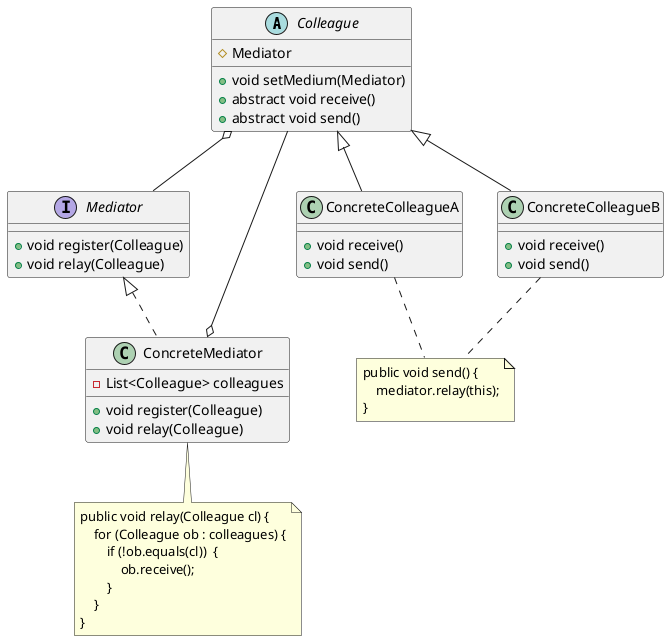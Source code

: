 @startuml

Colleague o-- Mediator
ConcreteMediator o-- Colleague

interface Mediator {
  +void register(Colleague)
  +void relay(Colleague)
}

class ConcreteMediator implements Mediator {
  -List<Colleague> colleagues

  +void register(Colleague)
  +void relay(Colleague)
}

abstract class Colleague {
  #Mediator

  +void setMedium(Mediator)
  +abstract void receive()
  +abstract void send()
}

class ConcreteColleagueA extends Colleague {
  +void receive()
  +void send()
}

class ConcreteColleagueB extends Colleague {
  +void receive()
  +void send()
}

note as N
    public void send() {
        mediator.relay(this);
    }
end note

note as M
    public void relay(Colleague cl) {
        for (Colleague ob : colleagues) {
            if (!ob.equals(cl))  {
                ob.receive();
            }
        }
    }
end note

ConcreteColleagueA .. N
ConcreteColleagueB .. N

ConcreteMediator .. M

@enduml
